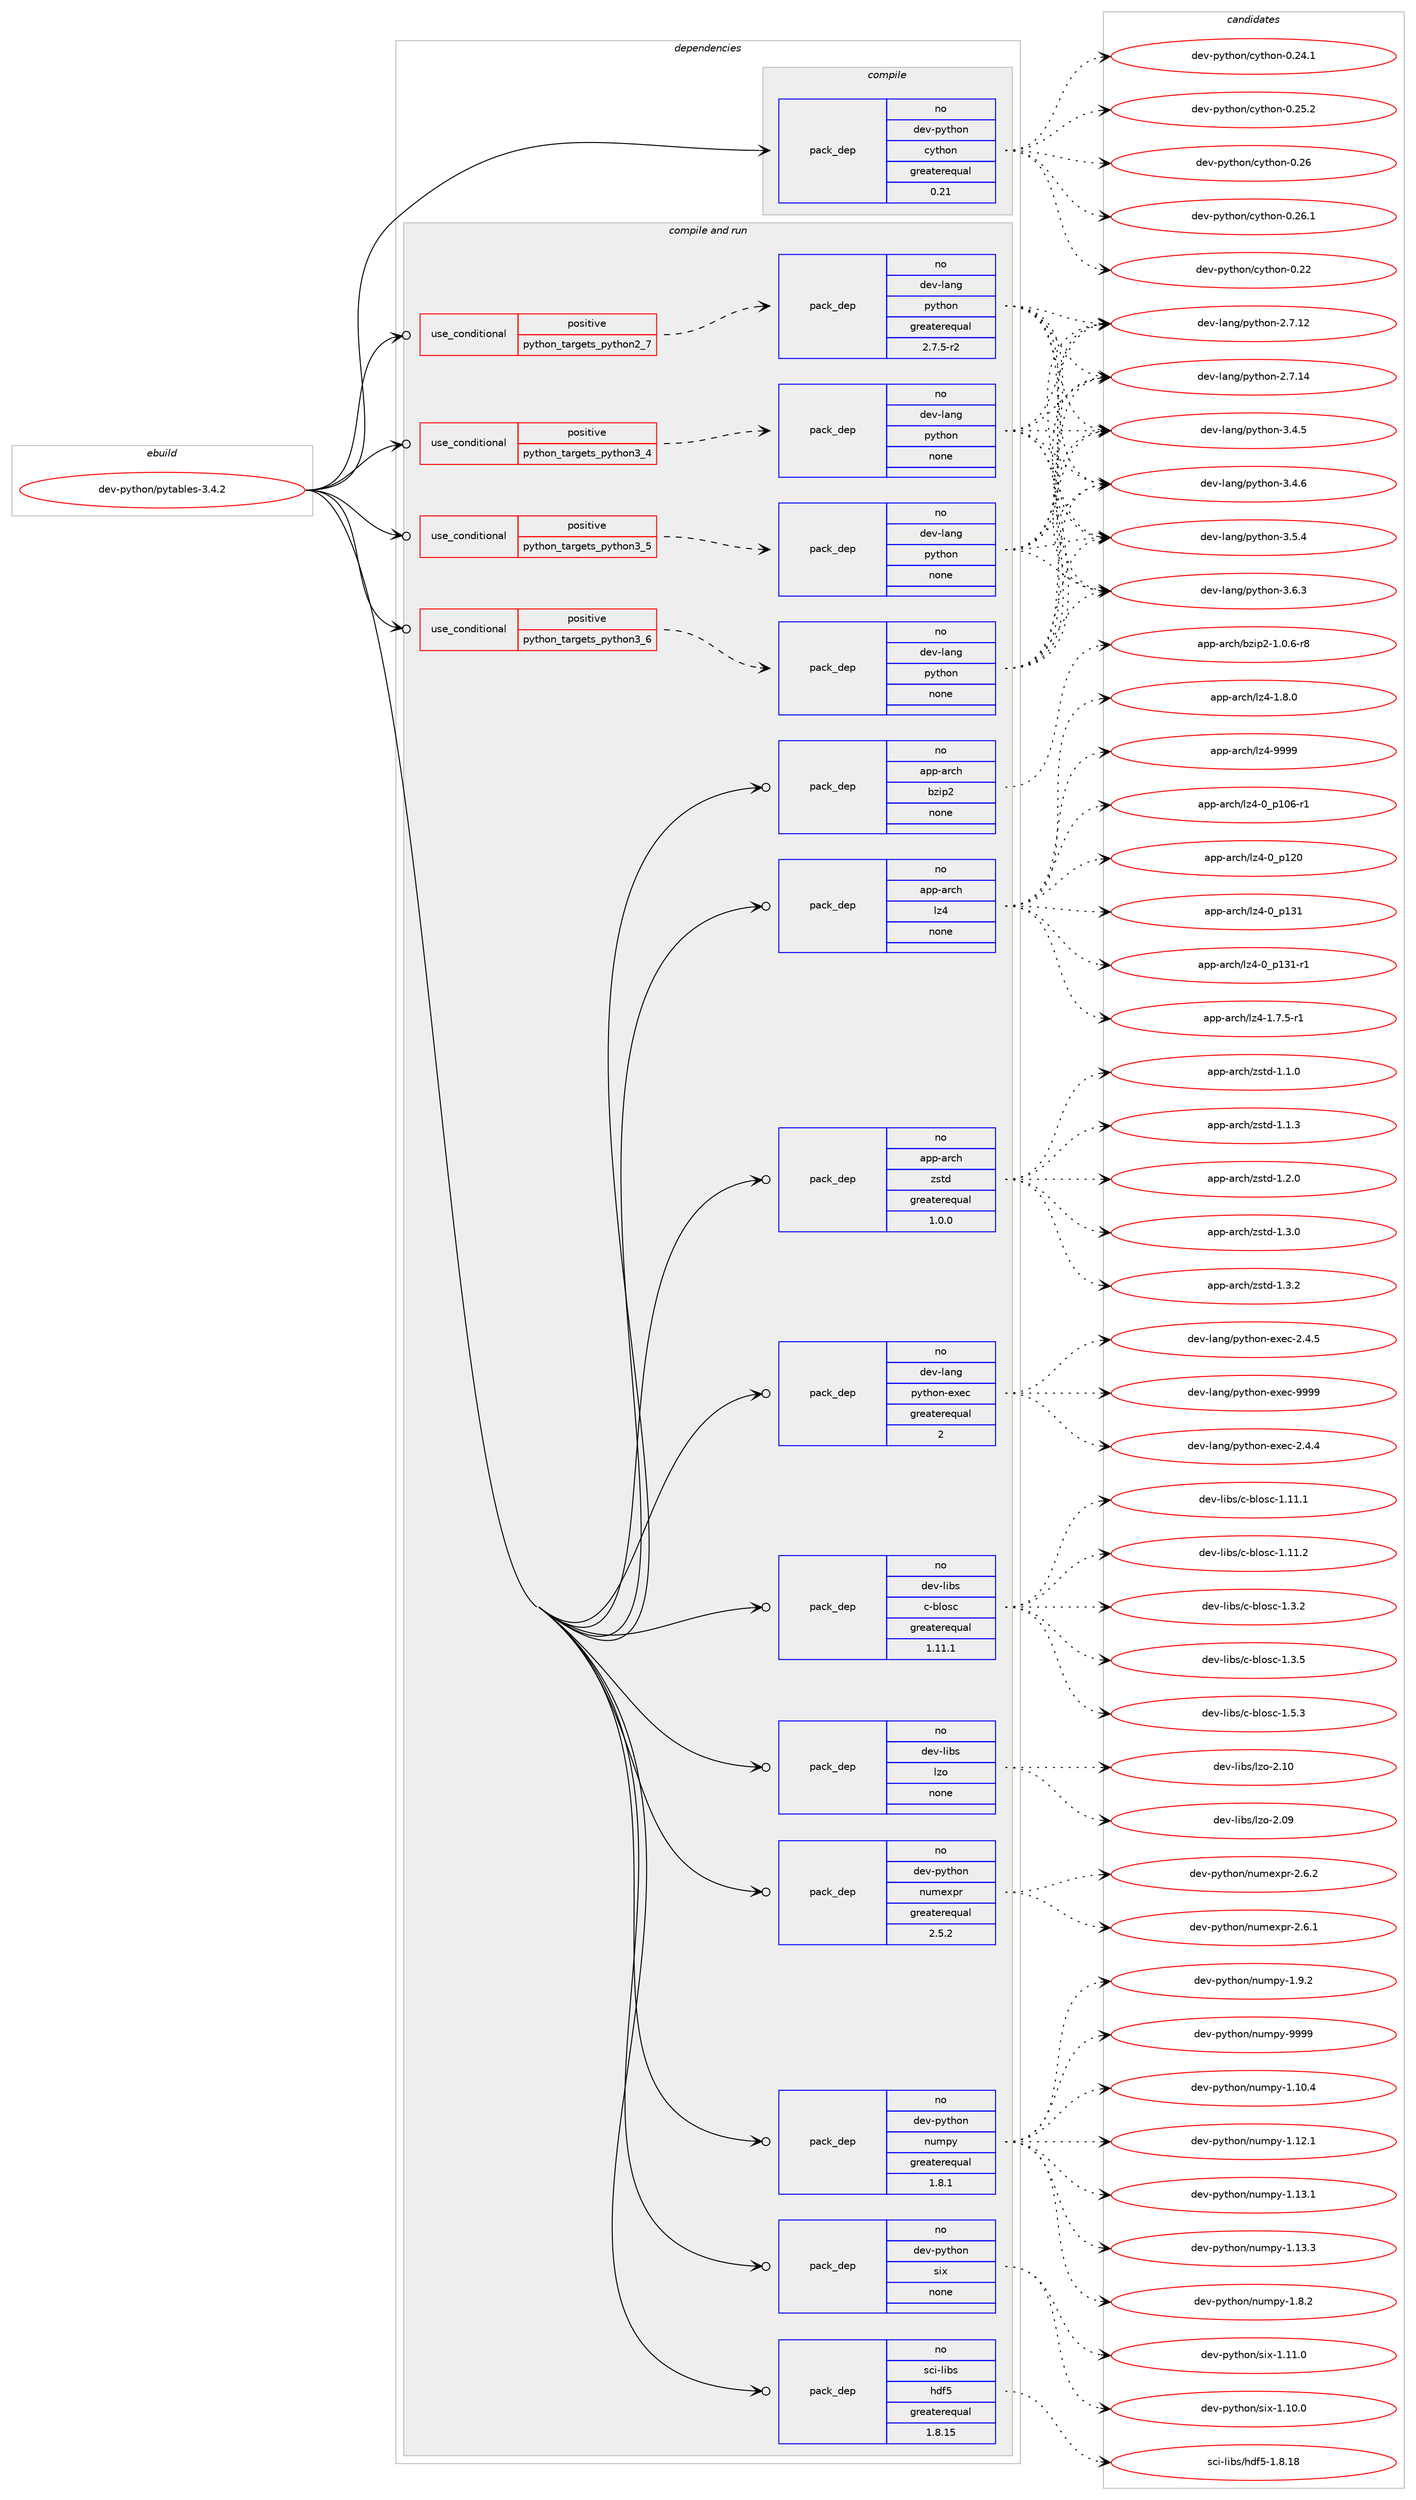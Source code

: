 digraph prolog {

# *************
# Graph options
# *************

newrank=true;
concentrate=true;
compound=true;
graph [rankdir=LR,fontname=Helvetica,fontsize=10,ranksep=1.5];#, ranksep=2.5, nodesep=0.2];
edge  [arrowhead=vee];
node  [fontname=Helvetica,fontsize=10];

# **********
# The ebuild
# **********

subgraph cluster_leftcol {
color=gray;
rank=same;
label=<<i>ebuild</i>>;
id [label="dev-python/pytables-3.4.2", color=red, width=4, href="../dev-python/pytables-3.4.2.svg"];
}

# ****************
# The dependencies
# ****************

subgraph cluster_midcol {
color=gray;
label=<<i>dependencies</i>>;
subgraph cluster_compile {
fillcolor="#eeeeee";
style=filled;
label=<<i>compile</i>>;
subgraph pack136115 {
dependency179499 [label=<<TABLE BORDER="0" CELLBORDER="1" CELLSPACING="0" CELLPADDING="4" WIDTH="220"><TR><TD ROWSPAN="6" CELLPADDING="30">pack_dep</TD></TR><TR><TD WIDTH="110">no</TD></TR><TR><TD>dev-python</TD></TR><TR><TD>cython</TD></TR><TR><TD>greaterequal</TD></TR><TR><TD>0.21</TD></TR></TABLE>>, shape=none, color=blue];
}
id:e -> dependency179499:w [weight=20,style="solid",arrowhead="vee"];
}
subgraph cluster_compileandrun {
fillcolor="#eeeeee";
style=filled;
label=<<i>compile and run</i>>;
subgraph cond39449 {
dependency179500 [label=<<TABLE BORDER="0" CELLBORDER="1" CELLSPACING="0" CELLPADDING="4"><TR><TD ROWSPAN="3" CELLPADDING="10">use_conditional</TD></TR><TR><TD>positive</TD></TR><TR><TD>python_targets_python2_7</TD></TR></TABLE>>, shape=none, color=red];
subgraph pack136116 {
dependency179501 [label=<<TABLE BORDER="0" CELLBORDER="1" CELLSPACING="0" CELLPADDING="4" WIDTH="220"><TR><TD ROWSPAN="6" CELLPADDING="30">pack_dep</TD></TR><TR><TD WIDTH="110">no</TD></TR><TR><TD>dev-lang</TD></TR><TR><TD>python</TD></TR><TR><TD>greaterequal</TD></TR><TR><TD>2.7.5-r2</TD></TR></TABLE>>, shape=none, color=blue];
}
dependency179500:e -> dependency179501:w [weight=20,style="dashed",arrowhead="vee"];
}
id:e -> dependency179500:w [weight=20,style="solid",arrowhead="odotvee"];
subgraph cond39450 {
dependency179502 [label=<<TABLE BORDER="0" CELLBORDER="1" CELLSPACING="0" CELLPADDING="4"><TR><TD ROWSPAN="3" CELLPADDING="10">use_conditional</TD></TR><TR><TD>positive</TD></TR><TR><TD>python_targets_python3_4</TD></TR></TABLE>>, shape=none, color=red];
subgraph pack136117 {
dependency179503 [label=<<TABLE BORDER="0" CELLBORDER="1" CELLSPACING="0" CELLPADDING="4" WIDTH="220"><TR><TD ROWSPAN="6" CELLPADDING="30">pack_dep</TD></TR><TR><TD WIDTH="110">no</TD></TR><TR><TD>dev-lang</TD></TR><TR><TD>python</TD></TR><TR><TD>none</TD></TR><TR><TD></TD></TR></TABLE>>, shape=none, color=blue];
}
dependency179502:e -> dependency179503:w [weight=20,style="dashed",arrowhead="vee"];
}
id:e -> dependency179502:w [weight=20,style="solid",arrowhead="odotvee"];
subgraph cond39451 {
dependency179504 [label=<<TABLE BORDER="0" CELLBORDER="1" CELLSPACING="0" CELLPADDING="4"><TR><TD ROWSPAN="3" CELLPADDING="10">use_conditional</TD></TR><TR><TD>positive</TD></TR><TR><TD>python_targets_python3_5</TD></TR></TABLE>>, shape=none, color=red];
subgraph pack136118 {
dependency179505 [label=<<TABLE BORDER="0" CELLBORDER="1" CELLSPACING="0" CELLPADDING="4" WIDTH="220"><TR><TD ROWSPAN="6" CELLPADDING="30">pack_dep</TD></TR><TR><TD WIDTH="110">no</TD></TR><TR><TD>dev-lang</TD></TR><TR><TD>python</TD></TR><TR><TD>none</TD></TR><TR><TD></TD></TR></TABLE>>, shape=none, color=blue];
}
dependency179504:e -> dependency179505:w [weight=20,style="dashed",arrowhead="vee"];
}
id:e -> dependency179504:w [weight=20,style="solid",arrowhead="odotvee"];
subgraph cond39452 {
dependency179506 [label=<<TABLE BORDER="0" CELLBORDER="1" CELLSPACING="0" CELLPADDING="4"><TR><TD ROWSPAN="3" CELLPADDING="10">use_conditional</TD></TR><TR><TD>positive</TD></TR><TR><TD>python_targets_python3_6</TD></TR></TABLE>>, shape=none, color=red];
subgraph pack136119 {
dependency179507 [label=<<TABLE BORDER="0" CELLBORDER="1" CELLSPACING="0" CELLPADDING="4" WIDTH="220"><TR><TD ROWSPAN="6" CELLPADDING="30">pack_dep</TD></TR><TR><TD WIDTH="110">no</TD></TR><TR><TD>dev-lang</TD></TR><TR><TD>python</TD></TR><TR><TD>none</TD></TR><TR><TD></TD></TR></TABLE>>, shape=none, color=blue];
}
dependency179506:e -> dependency179507:w [weight=20,style="dashed",arrowhead="vee"];
}
id:e -> dependency179506:w [weight=20,style="solid",arrowhead="odotvee"];
subgraph pack136120 {
dependency179508 [label=<<TABLE BORDER="0" CELLBORDER="1" CELLSPACING="0" CELLPADDING="4" WIDTH="220"><TR><TD ROWSPAN="6" CELLPADDING="30">pack_dep</TD></TR><TR><TD WIDTH="110">no</TD></TR><TR><TD>app-arch</TD></TR><TR><TD>bzip2</TD></TR><TR><TD>none</TD></TR><TR><TD></TD></TR></TABLE>>, shape=none, color=blue];
}
id:e -> dependency179508:w [weight=20,style="solid",arrowhead="odotvee"];
subgraph pack136121 {
dependency179509 [label=<<TABLE BORDER="0" CELLBORDER="1" CELLSPACING="0" CELLPADDING="4" WIDTH="220"><TR><TD ROWSPAN="6" CELLPADDING="30">pack_dep</TD></TR><TR><TD WIDTH="110">no</TD></TR><TR><TD>app-arch</TD></TR><TR><TD>lz4</TD></TR><TR><TD>none</TD></TR><TR><TD></TD></TR></TABLE>>, shape=none, color=blue];
}
id:e -> dependency179509:w [weight=20,style="solid",arrowhead="odotvee"];
subgraph pack136122 {
dependency179510 [label=<<TABLE BORDER="0" CELLBORDER="1" CELLSPACING="0" CELLPADDING="4" WIDTH="220"><TR><TD ROWSPAN="6" CELLPADDING="30">pack_dep</TD></TR><TR><TD WIDTH="110">no</TD></TR><TR><TD>app-arch</TD></TR><TR><TD>zstd</TD></TR><TR><TD>greaterequal</TD></TR><TR><TD>1.0.0</TD></TR></TABLE>>, shape=none, color=blue];
}
id:e -> dependency179510:w [weight=20,style="solid",arrowhead="odotvee"];
subgraph pack136123 {
dependency179511 [label=<<TABLE BORDER="0" CELLBORDER="1" CELLSPACING="0" CELLPADDING="4" WIDTH="220"><TR><TD ROWSPAN="6" CELLPADDING="30">pack_dep</TD></TR><TR><TD WIDTH="110">no</TD></TR><TR><TD>dev-lang</TD></TR><TR><TD>python-exec</TD></TR><TR><TD>greaterequal</TD></TR><TR><TD>2</TD></TR></TABLE>>, shape=none, color=blue];
}
id:e -> dependency179511:w [weight=20,style="solid",arrowhead="odotvee"];
subgraph pack136124 {
dependency179512 [label=<<TABLE BORDER="0" CELLBORDER="1" CELLSPACING="0" CELLPADDING="4" WIDTH="220"><TR><TD ROWSPAN="6" CELLPADDING="30">pack_dep</TD></TR><TR><TD WIDTH="110">no</TD></TR><TR><TD>dev-libs</TD></TR><TR><TD>c-blosc</TD></TR><TR><TD>greaterequal</TD></TR><TR><TD>1.11.1</TD></TR></TABLE>>, shape=none, color=blue];
}
id:e -> dependency179512:w [weight=20,style="solid",arrowhead="odotvee"];
subgraph pack136125 {
dependency179513 [label=<<TABLE BORDER="0" CELLBORDER="1" CELLSPACING="0" CELLPADDING="4" WIDTH="220"><TR><TD ROWSPAN="6" CELLPADDING="30">pack_dep</TD></TR><TR><TD WIDTH="110">no</TD></TR><TR><TD>dev-libs</TD></TR><TR><TD>lzo</TD></TR><TR><TD>none</TD></TR><TR><TD></TD></TR></TABLE>>, shape=none, color=blue];
}
id:e -> dependency179513:w [weight=20,style="solid",arrowhead="odotvee"];
subgraph pack136126 {
dependency179514 [label=<<TABLE BORDER="0" CELLBORDER="1" CELLSPACING="0" CELLPADDING="4" WIDTH="220"><TR><TD ROWSPAN="6" CELLPADDING="30">pack_dep</TD></TR><TR><TD WIDTH="110">no</TD></TR><TR><TD>dev-python</TD></TR><TR><TD>numexpr</TD></TR><TR><TD>greaterequal</TD></TR><TR><TD>2.5.2</TD></TR></TABLE>>, shape=none, color=blue];
}
id:e -> dependency179514:w [weight=20,style="solid",arrowhead="odotvee"];
subgraph pack136127 {
dependency179515 [label=<<TABLE BORDER="0" CELLBORDER="1" CELLSPACING="0" CELLPADDING="4" WIDTH="220"><TR><TD ROWSPAN="6" CELLPADDING="30">pack_dep</TD></TR><TR><TD WIDTH="110">no</TD></TR><TR><TD>dev-python</TD></TR><TR><TD>numpy</TD></TR><TR><TD>greaterequal</TD></TR><TR><TD>1.8.1</TD></TR></TABLE>>, shape=none, color=blue];
}
id:e -> dependency179515:w [weight=20,style="solid",arrowhead="odotvee"];
subgraph pack136128 {
dependency179516 [label=<<TABLE BORDER="0" CELLBORDER="1" CELLSPACING="0" CELLPADDING="4" WIDTH="220"><TR><TD ROWSPAN="6" CELLPADDING="30">pack_dep</TD></TR><TR><TD WIDTH="110">no</TD></TR><TR><TD>dev-python</TD></TR><TR><TD>six</TD></TR><TR><TD>none</TD></TR><TR><TD></TD></TR></TABLE>>, shape=none, color=blue];
}
id:e -> dependency179516:w [weight=20,style="solid",arrowhead="odotvee"];
subgraph pack136129 {
dependency179517 [label=<<TABLE BORDER="0" CELLBORDER="1" CELLSPACING="0" CELLPADDING="4" WIDTH="220"><TR><TD ROWSPAN="6" CELLPADDING="30">pack_dep</TD></TR><TR><TD WIDTH="110">no</TD></TR><TR><TD>sci-libs</TD></TR><TR><TD>hdf5</TD></TR><TR><TD>greaterequal</TD></TR><TR><TD>1.8.15</TD></TR></TABLE>>, shape=none, color=blue];
}
id:e -> dependency179517:w [weight=20,style="solid",arrowhead="odotvee"];
}
subgraph cluster_run {
fillcolor="#eeeeee";
style=filled;
label=<<i>run</i>>;
}
}

# **************
# The candidates
# **************

subgraph cluster_choices {
rank=same;
color=gray;
label=<<i>candidates</i>>;

subgraph choice136115 {
color=black;
nodesep=1;
choice1001011184511212111610411111047991211161041111104548465050 [label="dev-python/cython-0.22", color=red, width=4,href="../dev-python/cython-0.22.svg"];
choice10010111845112121116104111110479912111610411111045484650524649 [label="dev-python/cython-0.24.1", color=red, width=4,href="../dev-python/cython-0.24.1.svg"];
choice10010111845112121116104111110479912111610411111045484650534650 [label="dev-python/cython-0.25.2", color=red, width=4,href="../dev-python/cython-0.25.2.svg"];
choice1001011184511212111610411111047991211161041111104548465054 [label="dev-python/cython-0.26", color=red, width=4,href="../dev-python/cython-0.26.svg"];
choice10010111845112121116104111110479912111610411111045484650544649 [label="dev-python/cython-0.26.1", color=red, width=4,href="../dev-python/cython-0.26.1.svg"];
dependency179499:e -> choice1001011184511212111610411111047991211161041111104548465050:w [style=dotted,weight="100"];
dependency179499:e -> choice10010111845112121116104111110479912111610411111045484650524649:w [style=dotted,weight="100"];
dependency179499:e -> choice10010111845112121116104111110479912111610411111045484650534650:w [style=dotted,weight="100"];
dependency179499:e -> choice1001011184511212111610411111047991211161041111104548465054:w [style=dotted,weight="100"];
dependency179499:e -> choice10010111845112121116104111110479912111610411111045484650544649:w [style=dotted,weight="100"];
}
subgraph choice136116 {
color=black;
nodesep=1;
choice10010111845108971101034711212111610411111045504655464950 [label="dev-lang/python-2.7.12", color=red, width=4,href="../dev-lang/python-2.7.12.svg"];
choice10010111845108971101034711212111610411111045504655464952 [label="dev-lang/python-2.7.14", color=red, width=4,href="../dev-lang/python-2.7.14.svg"];
choice100101118451089711010347112121116104111110455146524653 [label="dev-lang/python-3.4.5", color=red, width=4,href="../dev-lang/python-3.4.5.svg"];
choice100101118451089711010347112121116104111110455146524654 [label="dev-lang/python-3.4.6", color=red, width=4,href="../dev-lang/python-3.4.6.svg"];
choice100101118451089711010347112121116104111110455146534652 [label="dev-lang/python-3.5.4", color=red, width=4,href="../dev-lang/python-3.5.4.svg"];
choice100101118451089711010347112121116104111110455146544651 [label="dev-lang/python-3.6.3", color=red, width=4,href="../dev-lang/python-3.6.3.svg"];
dependency179501:e -> choice10010111845108971101034711212111610411111045504655464950:w [style=dotted,weight="100"];
dependency179501:e -> choice10010111845108971101034711212111610411111045504655464952:w [style=dotted,weight="100"];
dependency179501:e -> choice100101118451089711010347112121116104111110455146524653:w [style=dotted,weight="100"];
dependency179501:e -> choice100101118451089711010347112121116104111110455146524654:w [style=dotted,weight="100"];
dependency179501:e -> choice100101118451089711010347112121116104111110455146534652:w [style=dotted,weight="100"];
dependency179501:e -> choice100101118451089711010347112121116104111110455146544651:w [style=dotted,weight="100"];
}
subgraph choice136117 {
color=black;
nodesep=1;
choice10010111845108971101034711212111610411111045504655464950 [label="dev-lang/python-2.7.12", color=red, width=4,href="../dev-lang/python-2.7.12.svg"];
choice10010111845108971101034711212111610411111045504655464952 [label="dev-lang/python-2.7.14", color=red, width=4,href="../dev-lang/python-2.7.14.svg"];
choice100101118451089711010347112121116104111110455146524653 [label="dev-lang/python-3.4.5", color=red, width=4,href="../dev-lang/python-3.4.5.svg"];
choice100101118451089711010347112121116104111110455146524654 [label="dev-lang/python-3.4.6", color=red, width=4,href="../dev-lang/python-3.4.6.svg"];
choice100101118451089711010347112121116104111110455146534652 [label="dev-lang/python-3.5.4", color=red, width=4,href="../dev-lang/python-3.5.4.svg"];
choice100101118451089711010347112121116104111110455146544651 [label="dev-lang/python-3.6.3", color=red, width=4,href="../dev-lang/python-3.6.3.svg"];
dependency179503:e -> choice10010111845108971101034711212111610411111045504655464950:w [style=dotted,weight="100"];
dependency179503:e -> choice10010111845108971101034711212111610411111045504655464952:w [style=dotted,weight="100"];
dependency179503:e -> choice100101118451089711010347112121116104111110455146524653:w [style=dotted,weight="100"];
dependency179503:e -> choice100101118451089711010347112121116104111110455146524654:w [style=dotted,weight="100"];
dependency179503:e -> choice100101118451089711010347112121116104111110455146534652:w [style=dotted,weight="100"];
dependency179503:e -> choice100101118451089711010347112121116104111110455146544651:w [style=dotted,weight="100"];
}
subgraph choice136118 {
color=black;
nodesep=1;
choice10010111845108971101034711212111610411111045504655464950 [label="dev-lang/python-2.7.12", color=red, width=4,href="../dev-lang/python-2.7.12.svg"];
choice10010111845108971101034711212111610411111045504655464952 [label="dev-lang/python-2.7.14", color=red, width=4,href="../dev-lang/python-2.7.14.svg"];
choice100101118451089711010347112121116104111110455146524653 [label="dev-lang/python-3.4.5", color=red, width=4,href="../dev-lang/python-3.4.5.svg"];
choice100101118451089711010347112121116104111110455146524654 [label="dev-lang/python-3.4.6", color=red, width=4,href="../dev-lang/python-3.4.6.svg"];
choice100101118451089711010347112121116104111110455146534652 [label="dev-lang/python-3.5.4", color=red, width=4,href="../dev-lang/python-3.5.4.svg"];
choice100101118451089711010347112121116104111110455146544651 [label="dev-lang/python-3.6.3", color=red, width=4,href="../dev-lang/python-3.6.3.svg"];
dependency179505:e -> choice10010111845108971101034711212111610411111045504655464950:w [style=dotted,weight="100"];
dependency179505:e -> choice10010111845108971101034711212111610411111045504655464952:w [style=dotted,weight="100"];
dependency179505:e -> choice100101118451089711010347112121116104111110455146524653:w [style=dotted,weight="100"];
dependency179505:e -> choice100101118451089711010347112121116104111110455146524654:w [style=dotted,weight="100"];
dependency179505:e -> choice100101118451089711010347112121116104111110455146534652:w [style=dotted,weight="100"];
dependency179505:e -> choice100101118451089711010347112121116104111110455146544651:w [style=dotted,weight="100"];
}
subgraph choice136119 {
color=black;
nodesep=1;
choice10010111845108971101034711212111610411111045504655464950 [label="dev-lang/python-2.7.12", color=red, width=4,href="../dev-lang/python-2.7.12.svg"];
choice10010111845108971101034711212111610411111045504655464952 [label="dev-lang/python-2.7.14", color=red, width=4,href="../dev-lang/python-2.7.14.svg"];
choice100101118451089711010347112121116104111110455146524653 [label="dev-lang/python-3.4.5", color=red, width=4,href="../dev-lang/python-3.4.5.svg"];
choice100101118451089711010347112121116104111110455146524654 [label="dev-lang/python-3.4.6", color=red, width=4,href="../dev-lang/python-3.4.6.svg"];
choice100101118451089711010347112121116104111110455146534652 [label="dev-lang/python-3.5.4", color=red, width=4,href="../dev-lang/python-3.5.4.svg"];
choice100101118451089711010347112121116104111110455146544651 [label="dev-lang/python-3.6.3", color=red, width=4,href="../dev-lang/python-3.6.3.svg"];
dependency179507:e -> choice10010111845108971101034711212111610411111045504655464950:w [style=dotted,weight="100"];
dependency179507:e -> choice10010111845108971101034711212111610411111045504655464952:w [style=dotted,weight="100"];
dependency179507:e -> choice100101118451089711010347112121116104111110455146524653:w [style=dotted,weight="100"];
dependency179507:e -> choice100101118451089711010347112121116104111110455146524654:w [style=dotted,weight="100"];
dependency179507:e -> choice100101118451089711010347112121116104111110455146534652:w [style=dotted,weight="100"];
dependency179507:e -> choice100101118451089711010347112121116104111110455146544651:w [style=dotted,weight="100"];
}
subgraph choice136120 {
color=black;
nodesep=1;
choice971121124597114991044798122105112504549464846544511456 [label="app-arch/bzip2-1.0.6-r8", color=red, width=4,href="../app-arch/bzip2-1.0.6-r8.svg"];
dependency179508:e -> choice971121124597114991044798122105112504549464846544511456:w [style=dotted,weight="100"];
}
subgraph choice136121 {
color=black;
nodesep=1;
choice9711211245971149910447108122524548951124948544511449 [label="app-arch/lz4-0_p106-r1", color=red, width=4,href="../app-arch/lz4-0_p106-r1.svg"];
choice971121124597114991044710812252454895112495048 [label="app-arch/lz4-0_p120", color=red, width=4,href="../app-arch/lz4-0_p120.svg"];
choice971121124597114991044710812252454895112495149 [label="app-arch/lz4-0_p131", color=red, width=4,href="../app-arch/lz4-0_p131.svg"];
choice9711211245971149910447108122524548951124951494511449 [label="app-arch/lz4-0_p131-r1", color=red, width=4,href="../app-arch/lz4-0_p131-r1.svg"];
choice9711211245971149910447108122524549465546534511449 [label="app-arch/lz4-1.7.5-r1", color=red, width=4,href="../app-arch/lz4-1.7.5-r1.svg"];
choice971121124597114991044710812252454946564648 [label="app-arch/lz4-1.8.0", color=red, width=4,href="../app-arch/lz4-1.8.0.svg"];
choice9711211245971149910447108122524557575757 [label="app-arch/lz4-9999", color=red, width=4,href="../app-arch/lz4-9999.svg"];
dependency179509:e -> choice9711211245971149910447108122524548951124948544511449:w [style=dotted,weight="100"];
dependency179509:e -> choice971121124597114991044710812252454895112495048:w [style=dotted,weight="100"];
dependency179509:e -> choice971121124597114991044710812252454895112495149:w [style=dotted,weight="100"];
dependency179509:e -> choice9711211245971149910447108122524548951124951494511449:w [style=dotted,weight="100"];
dependency179509:e -> choice9711211245971149910447108122524549465546534511449:w [style=dotted,weight="100"];
dependency179509:e -> choice971121124597114991044710812252454946564648:w [style=dotted,weight="100"];
dependency179509:e -> choice9711211245971149910447108122524557575757:w [style=dotted,weight="100"];
}
subgraph choice136122 {
color=black;
nodesep=1;
choice9711211245971149910447122115116100454946494648 [label="app-arch/zstd-1.1.0", color=red, width=4,href="../app-arch/zstd-1.1.0.svg"];
choice9711211245971149910447122115116100454946494651 [label="app-arch/zstd-1.1.3", color=red, width=4,href="../app-arch/zstd-1.1.3.svg"];
choice9711211245971149910447122115116100454946504648 [label="app-arch/zstd-1.2.0", color=red, width=4,href="../app-arch/zstd-1.2.0.svg"];
choice9711211245971149910447122115116100454946514648 [label="app-arch/zstd-1.3.0", color=red, width=4,href="../app-arch/zstd-1.3.0.svg"];
choice9711211245971149910447122115116100454946514650 [label="app-arch/zstd-1.3.2", color=red, width=4,href="../app-arch/zstd-1.3.2.svg"];
dependency179510:e -> choice9711211245971149910447122115116100454946494648:w [style=dotted,weight="100"];
dependency179510:e -> choice9711211245971149910447122115116100454946494651:w [style=dotted,weight="100"];
dependency179510:e -> choice9711211245971149910447122115116100454946504648:w [style=dotted,weight="100"];
dependency179510:e -> choice9711211245971149910447122115116100454946514648:w [style=dotted,weight="100"];
dependency179510:e -> choice9711211245971149910447122115116100454946514650:w [style=dotted,weight="100"];
}
subgraph choice136123 {
color=black;
nodesep=1;
choice1001011184510897110103471121211161041111104510112010199455046524652 [label="dev-lang/python-exec-2.4.4", color=red, width=4,href="../dev-lang/python-exec-2.4.4.svg"];
choice1001011184510897110103471121211161041111104510112010199455046524653 [label="dev-lang/python-exec-2.4.5", color=red, width=4,href="../dev-lang/python-exec-2.4.5.svg"];
choice10010111845108971101034711212111610411111045101120101994557575757 [label="dev-lang/python-exec-9999", color=red, width=4,href="../dev-lang/python-exec-9999.svg"];
dependency179511:e -> choice1001011184510897110103471121211161041111104510112010199455046524652:w [style=dotted,weight="100"];
dependency179511:e -> choice1001011184510897110103471121211161041111104510112010199455046524653:w [style=dotted,weight="100"];
dependency179511:e -> choice10010111845108971101034711212111610411111045101120101994557575757:w [style=dotted,weight="100"];
}
subgraph choice136124 {
color=black;
nodesep=1;
choice1001011184510810598115479945981081111159945494649494649 [label="dev-libs/c-blosc-1.11.1", color=red, width=4,href="../dev-libs/c-blosc-1.11.1.svg"];
choice1001011184510810598115479945981081111159945494649494650 [label="dev-libs/c-blosc-1.11.2", color=red, width=4,href="../dev-libs/c-blosc-1.11.2.svg"];
choice10010111845108105981154799459810811111599454946514650 [label="dev-libs/c-blosc-1.3.2", color=red, width=4,href="../dev-libs/c-blosc-1.3.2.svg"];
choice10010111845108105981154799459810811111599454946514653 [label="dev-libs/c-blosc-1.3.5", color=red, width=4,href="../dev-libs/c-blosc-1.3.5.svg"];
choice10010111845108105981154799459810811111599454946534651 [label="dev-libs/c-blosc-1.5.3", color=red, width=4,href="../dev-libs/c-blosc-1.5.3.svg"];
dependency179512:e -> choice1001011184510810598115479945981081111159945494649494649:w [style=dotted,weight="100"];
dependency179512:e -> choice1001011184510810598115479945981081111159945494649494650:w [style=dotted,weight="100"];
dependency179512:e -> choice10010111845108105981154799459810811111599454946514650:w [style=dotted,weight="100"];
dependency179512:e -> choice10010111845108105981154799459810811111599454946514653:w [style=dotted,weight="100"];
dependency179512:e -> choice10010111845108105981154799459810811111599454946534651:w [style=dotted,weight="100"];
}
subgraph choice136125 {
color=black;
nodesep=1;
choice1001011184510810598115471081221114550464857 [label="dev-libs/lzo-2.09", color=red, width=4,href="../dev-libs/lzo-2.09.svg"];
choice1001011184510810598115471081221114550464948 [label="dev-libs/lzo-2.10", color=red, width=4,href="../dev-libs/lzo-2.10.svg"];
dependency179513:e -> choice1001011184510810598115471081221114550464857:w [style=dotted,weight="100"];
dependency179513:e -> choice1001011184510810598115471081221114550464948:w [style=dotted,weight="100"];
}
subgraph choice136126 {
color=black;
nodesep=1;
choice1001011184511212111610411111047110117109101120112114455046544649 [label="dev-python/numexpr-2.6.1", color=red, width=4,href="../dev-python/numexpr-2.6.1.svg"];
choice1001011184511212111610411111047110117109101120112114455046544650 [label="dev-python/numexpr-2.6.2", color=red, width=4,href="../dev-python/numexpr-2.6.2.svg"];
dependency179514:e -> choice1001011184511212111610411111047110117109101120112114455046544649:w [style=dotted,weight="100"];
dependency179514:e -> choice1001011184511212111610411111047110117109101120112114455046544650:w [style=dotted,weight="100"];
}
subgraph choice136127 {
color=black;
nodesep=1;
choice100101118451121211161041111104711011710911212145494649484652 [label="dev-python/numpy-1.10.4", color=red, width=4,href="../dev-python/numpy-1.10.4.svg"];
choice100101118451121211161041111104711011710911212145494649504649 [label="dev-python/numpy-1.12.1", color=red, width=4,href="../dev-python/numpy-1.12.1.svg"];
choice100101118451121211161041111104711011710911212145494649514649 [label="dev-python/numpy-1.13.1", color=red, width=4,href="../dev-python/numpy-1.13.1.svg"];
choice100101118451121211161041111104711011710911212145494649514651 [label="dev-python/numpy-1.13.3", color=red, width=4,href="../dev-python/numpy-1.13.3.svg"];
choice1001011184511212111610411111047110117109112121454946564650 [label="dev-python/numpy-1.8.2", color=red, width=4,href="../dev-python/numpy-1.8.2.svg"];
choice1001011184511212111610411111047110117109112121454946574650 [label="dev-python/numpy-1.9.2", color=red, width=4,href="../dev-python/numpy-1.9.2.svg"];
choice10010111845112121116104111110471101171091121214557575757 [label="dev-python/numpy-9999", color=red, width=4,href="../dev-python/numpy-9999.svg"];
dependency179515:e -> choice100101118451121211161041111104711011710911212145494649484652:w [style=dotted,weight="100"];
dependency179515:e -> choice100101118451121211161041111104711011710911212145494649504649:w [style=dotted,weight="100"];
dependency179515:e -> choice100101118451121211161041111104711011710911212145494649514649:w [style=dotted,weight="100"];
dependency179515:e -> choice100101118451121211161041111104711011710911212145494649514651:w [style=dotted,weight="100"];
dependency179515:e -> choice1001011184511212111610411111047110117109112121454946564650:w [style=dotted,weight="100"];
dependency179515:e -> choice1001011184511212111610411111047110117109112121454946574650:w [style=dotted,weight="100"];
dependency179515:e -> choice10010111845112121116104111110471101171091121214557575757:w [style=dotted,weight="100"];
}
subgraph choice136128 {
color=black;
nodesep=1;
choice100101118451121211161041111104711510512045494649484648 [label="dev-python/six-1.10.0", color=red, width=4,href="../dev-python/six-1.10.0.svg"];
choice100101118451121211161041111104711510512045494649494648 [label="dev-python/six-1.11.0", color=red, width=4,href="../dev-python/six-1.11.0.svg"];
dependency179516:e -> choice100101118451121211161041111104711510512045494649484648:w [style=dotted,weight="100"];
dependency179516:e -> choice100101118451121211161041111104711510512045494649494648:w [style=dotted,weight="100"];
}
subgraph choice136129 {
color=black;
nodesep=1;
choice115991054510810598115471041001025345494656464956 [label="sci-libs/hdf5-1.8.18", color=red, width=4,href="../sci-libs/hdf5-1.8.18.svg"];
dependency179517:e -> choice115991054510810598115471041001025345494656464956:w [style=dotted,weight="100"];
}
}

}
